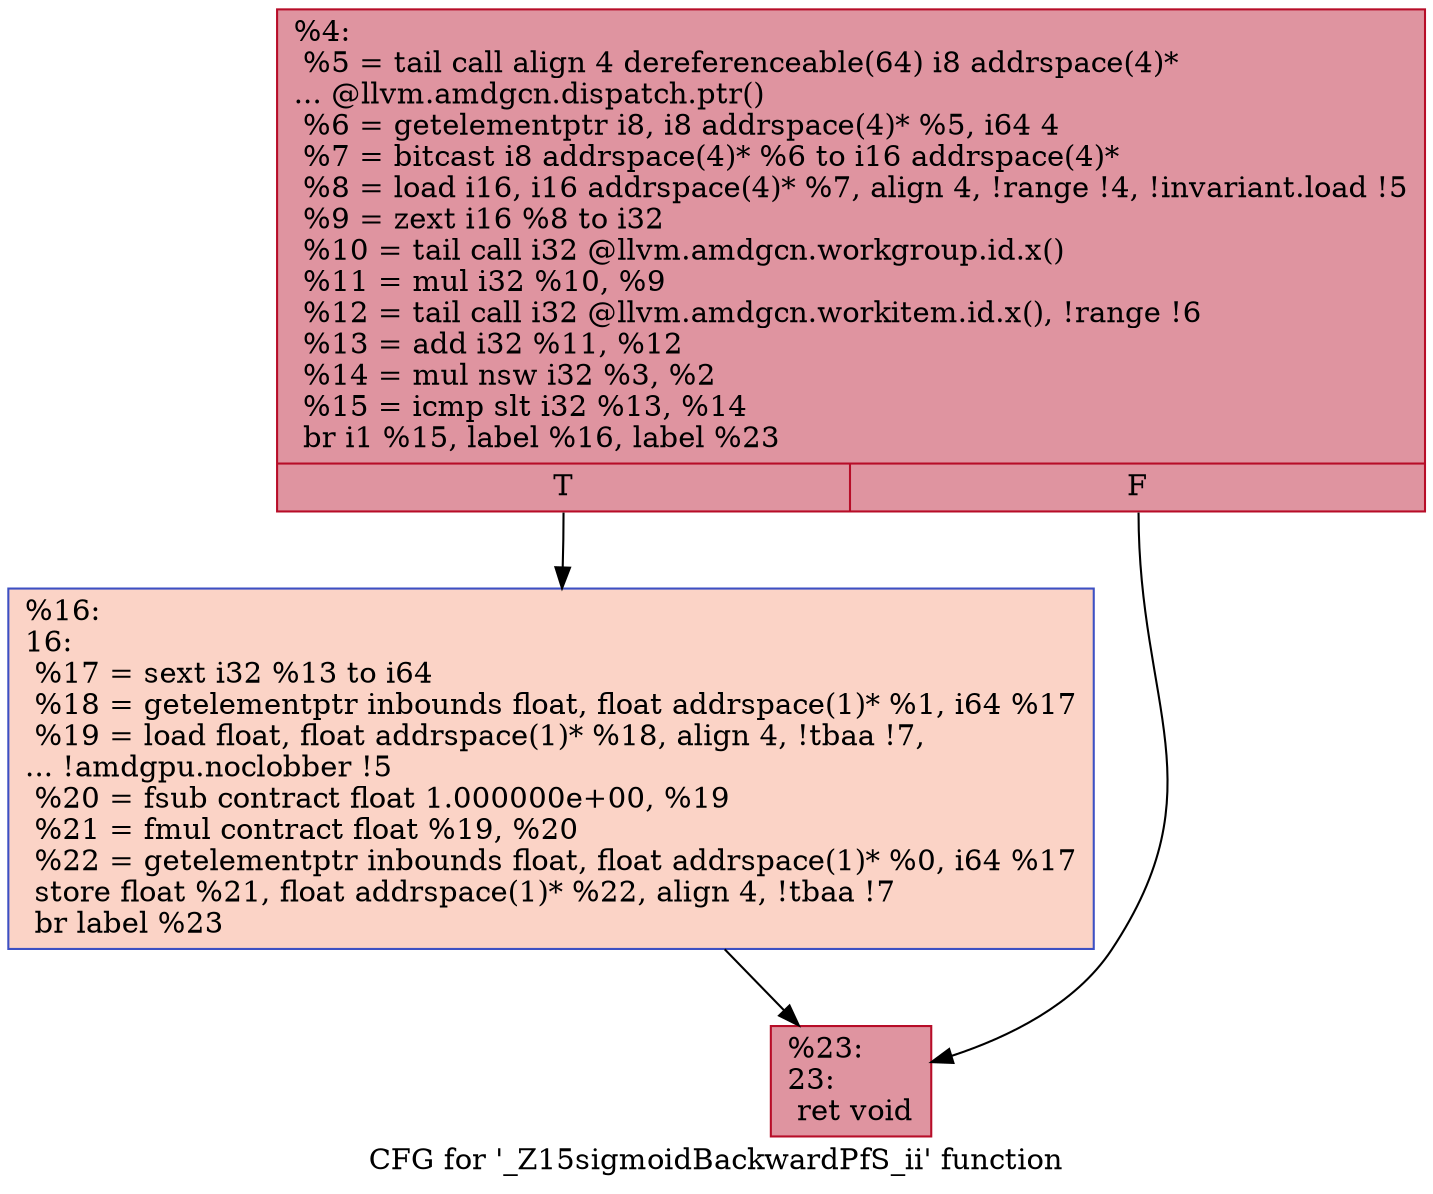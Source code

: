 digraph "CFG for '_Z15sigmoidBackwardPfS_ii' function" {
	label="CFG for '_Z15sigmoidBackwardPfS_ii' function";

	Node0x574a0a0 [shape=record,color="#b70d28ff", style=filled, fillcolor="#b70d2870",label="{%4:\l  %5 = tail call align 4 dereferenceable(64) i8 addrspace(4)*\l... @llvm.amdgcn.dispatch.ptr()\l  %6 = getelementptr i8, i8 addrspace(4)* %5, i64 4\l  %7 = bitcast i8 addrspace(4)* %6 to i16 addrspace(4)*\l  %8 = load i16, i16 addrspace(4)* %7, align 4, !range !4, !invariant.load !5\l  %9 = zext i16 %8 to i32\l  %10 = tail call i32 @llvm.amdgcn.workgroup.id.x()\l  %11 = mul i32 %10, %9\l  %12 = tail call i32 @llvm.amdgcn.workitem.id.x(), !range !6\l  %13 = add i32 %11, %12\l  %14 = mul nsw i32 %3, %2\l  %15 = icmp slt i32 %13, %14\l  br i1 %15, label %16, label %23\l|{<s0>T|<s1>F}}"];
	Node0x574a0a0:s0 -> Node0x574c030;
	Node0x574a0a0:s1 -> Node0x574c0c0;
	Node0x574c030 [shape=record,color="#3d50c3ff", style=filled, fillcolor="#f59c7d70",label="{%16:\l16:                                               \l  %17 = sext i32 %13 to i64\l  %18 = getelementptr inbounds float, float addrspace(1)* %1, i64 %17\l  %19 = load float, float addrspace(1)* %18, align 4, !tbaa !7,\l... !amdgpu.noclobber !5\l  %20 = fsub contract float 1.000000e+00, %19\l  %21 = fmul contract float %19, %20\l  %22 = getelementptr inbounds float, float addrspace(1)* %0, i64 %17\l  store float %21, float addrspace(1)* %22, align 4, !tbaa !7\l  br label %23\l}"];
	Node0x574c030 -> Node0x574c0c0;
	Node0x574c0c0 [shape=record,color="#b70d28ff", style=filled, fillcolor="#b70d2870",label="{%23:\l23:                                               \l  ret void\l}"];
}
